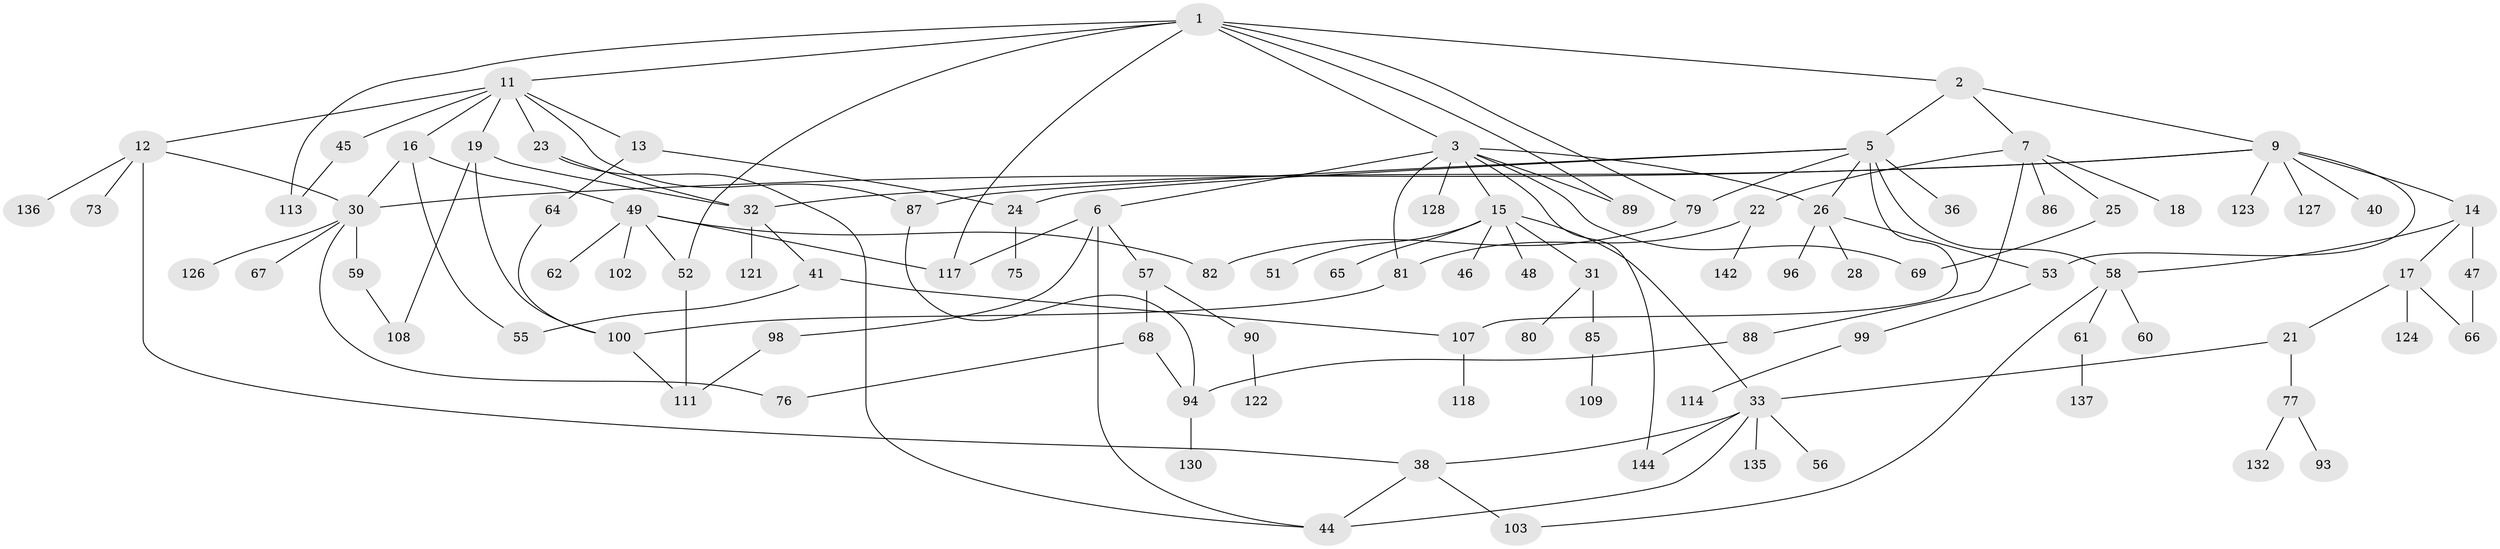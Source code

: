 // Generated by graph-tools (version 1.1) at 2025/23/03/03/25 07:23:31]
// undirected, 98 vertices, 133 edges
graph export_dot {
graph [start="1"]
  node [color=gray90,style=filled];
  1 [super="+37"];
  2;
  3 [super="+4"];
  5 [super="+119"];
  6 [super="+105"];
  7 [super="+8"];
  9 [super="+10"];
  11 [super="+39"];
  12 [super="+70"];
  13 [super="+27"];
  14 [super="+29"];
  15 [super="+20"];
  16;
  17 [super="+115"];
  18;
  19 [super="+129"];
  21;
  22 [super="+78"];
  23 [super="+139"];
  24 [super="+54"];
  25 [super="+50"];
  26 [super="+35"];
  28 [super="+72"];
  30 [super="+34"];
  31 [super="+43"];
  32 [super="+71"];
  33 [super="+97"];
  36 [super="+42"];
  38 [super="+84"];
  40;
  41;
  44 [super="+92"];
  45 [super="+120"];
  46;
  47;
  48;
  49 [super="+138"];
  51;
  52 [super="+110"];
  53 [super="+104"];
  55;
  56;
  57;
  58 [super="+83"];
  59;
  60;
  61 [super="+91"];
  62 [super="+63"];
  64;
  65 [super="+116"];
  66 [super="+74"];
  67;
  68;
  69;
  73;
  75;
  76 [super="+125"];
  77;
  79;
  80 [super="+112"];
  81;
  82;
  85;
  86;
  87 [super="+106"];
  88;
  89 [super="+143"];
  90 [super="+95"];
  93;
  94 [super="+140"];
  96;
  98;
  99 [super="+141"];
  100 [super="+101"];
  102;
  103;
  107;
  108;
  109 [super="+133"];
  111;
  113;
  114;
  117 [super="+131"];
  118;
  121;
  122 [super="+134"];
  123;
  124;
  126;
  127;
  128;
  130;
  132;
  135;
  136;
  137;
  142;
  144;
  1 -- 2;
  1 -- 3;
  1 -- 11;
  1 -- 113;
  1 -- 52;
  1 -- 117;
  1 -- 89;
  1 -- 79;
  2 -- 5;
  2 -- 7;
  2 -- 9;
  3 -- 15;
  3 -- 26;
  3 -- 144;
  3 -- 128 [weight=2];
  3 -- 81;
  3 -- 69;
  3 -- 6;
  3 -- 89;
  5 -- 36;
  5 -- 79;
  5 -- 87;
  5 -- 107 [weight=2];
  5 -- 26;
  5 -- 58;
  5 -- 24;
  6 -- 57;
  6 -- 98;
  6 -- 44;
  6 -- 117;
  7 -- 22;
  7 -- 86;
  7 -- 88;
  7 -- 25;
  7 -- 18;
  9 -- 123;
  9 -- 32;
  9 -- 53;
  9 -- 30;
  9 -- 40;
  9 -- 14;
  9 -- 127;
  11 -- 12;
  11 -- 13;
  11 -- 16;
  11 -- 19;
  11 -- 23;
  11 -- 45;
  11 -- 87;
  12 -- 30;
  12 -- 38;
  12 -- 73;
  12 -- 136;
  13 -- 24;
  13 -- 64;
  14 -- 17;
  14 -- 47;
  14 -- 58;
  15 -- 51;
  15 -- 65;
  15 -- 33;
  15 -- 48;
  15 -- 31;
  15 -- 46;
  16 -- 49;
  16 -- 55;
  16 -- 30;
  17 -- 21;
  17 -- 66;
  17 -- 124 [weight=2];
  19 -- 32;
  19 -- 100;
  19 -- 108;
  21 -- 33;
  21 -- 77;
  22 -- 142;
  22 -- 81;
  23 -- 32;
  23 -- 44;
  24 -- 75;
  25 -- 69;
  26 -- 28;
  26 -- 96;
  26 -- 53;
  30 -- 59;
  30 -- 67;
  30 -- 126;
  30 -- 76;
  31 -- 80;
  31 -- 85;
  32 -- 41;
  32 -- 121;
  33 -- 44;
  33 -- 56;
  33 -- 135;
  33 -- 38;
  33 -- 144;
  38 -- 103;
  38 -- 44;
  41 -- 107;
  41 -- 55;
  45 -- 113;
  47 -- 66;
  49 -- 62;
  49 -- 82;
  49 -- 102;
  49 -- 117;
  49 -- 52;
  52 -- 111;
  53 -- 99;
  57 -- 68;
  57 -- 90;
  58 -- 60;
  58 -- 61;
  58 -- 103;
  59 -- 108;
  61 -- 137;
  64 -- 100;
  68 -- 94;
  68 -- 76;
  77 -- 93;
  77 -- 132;
  79 -- 82;
  81 -- 100;
  85 -- 109;
  87 -- 94;
  88 -- 94;
  90 -- 122;
  94 -- 130;
  98 -- 111;
  99 -- 114;
  100 -- 111;
  107 -- 118;
}

